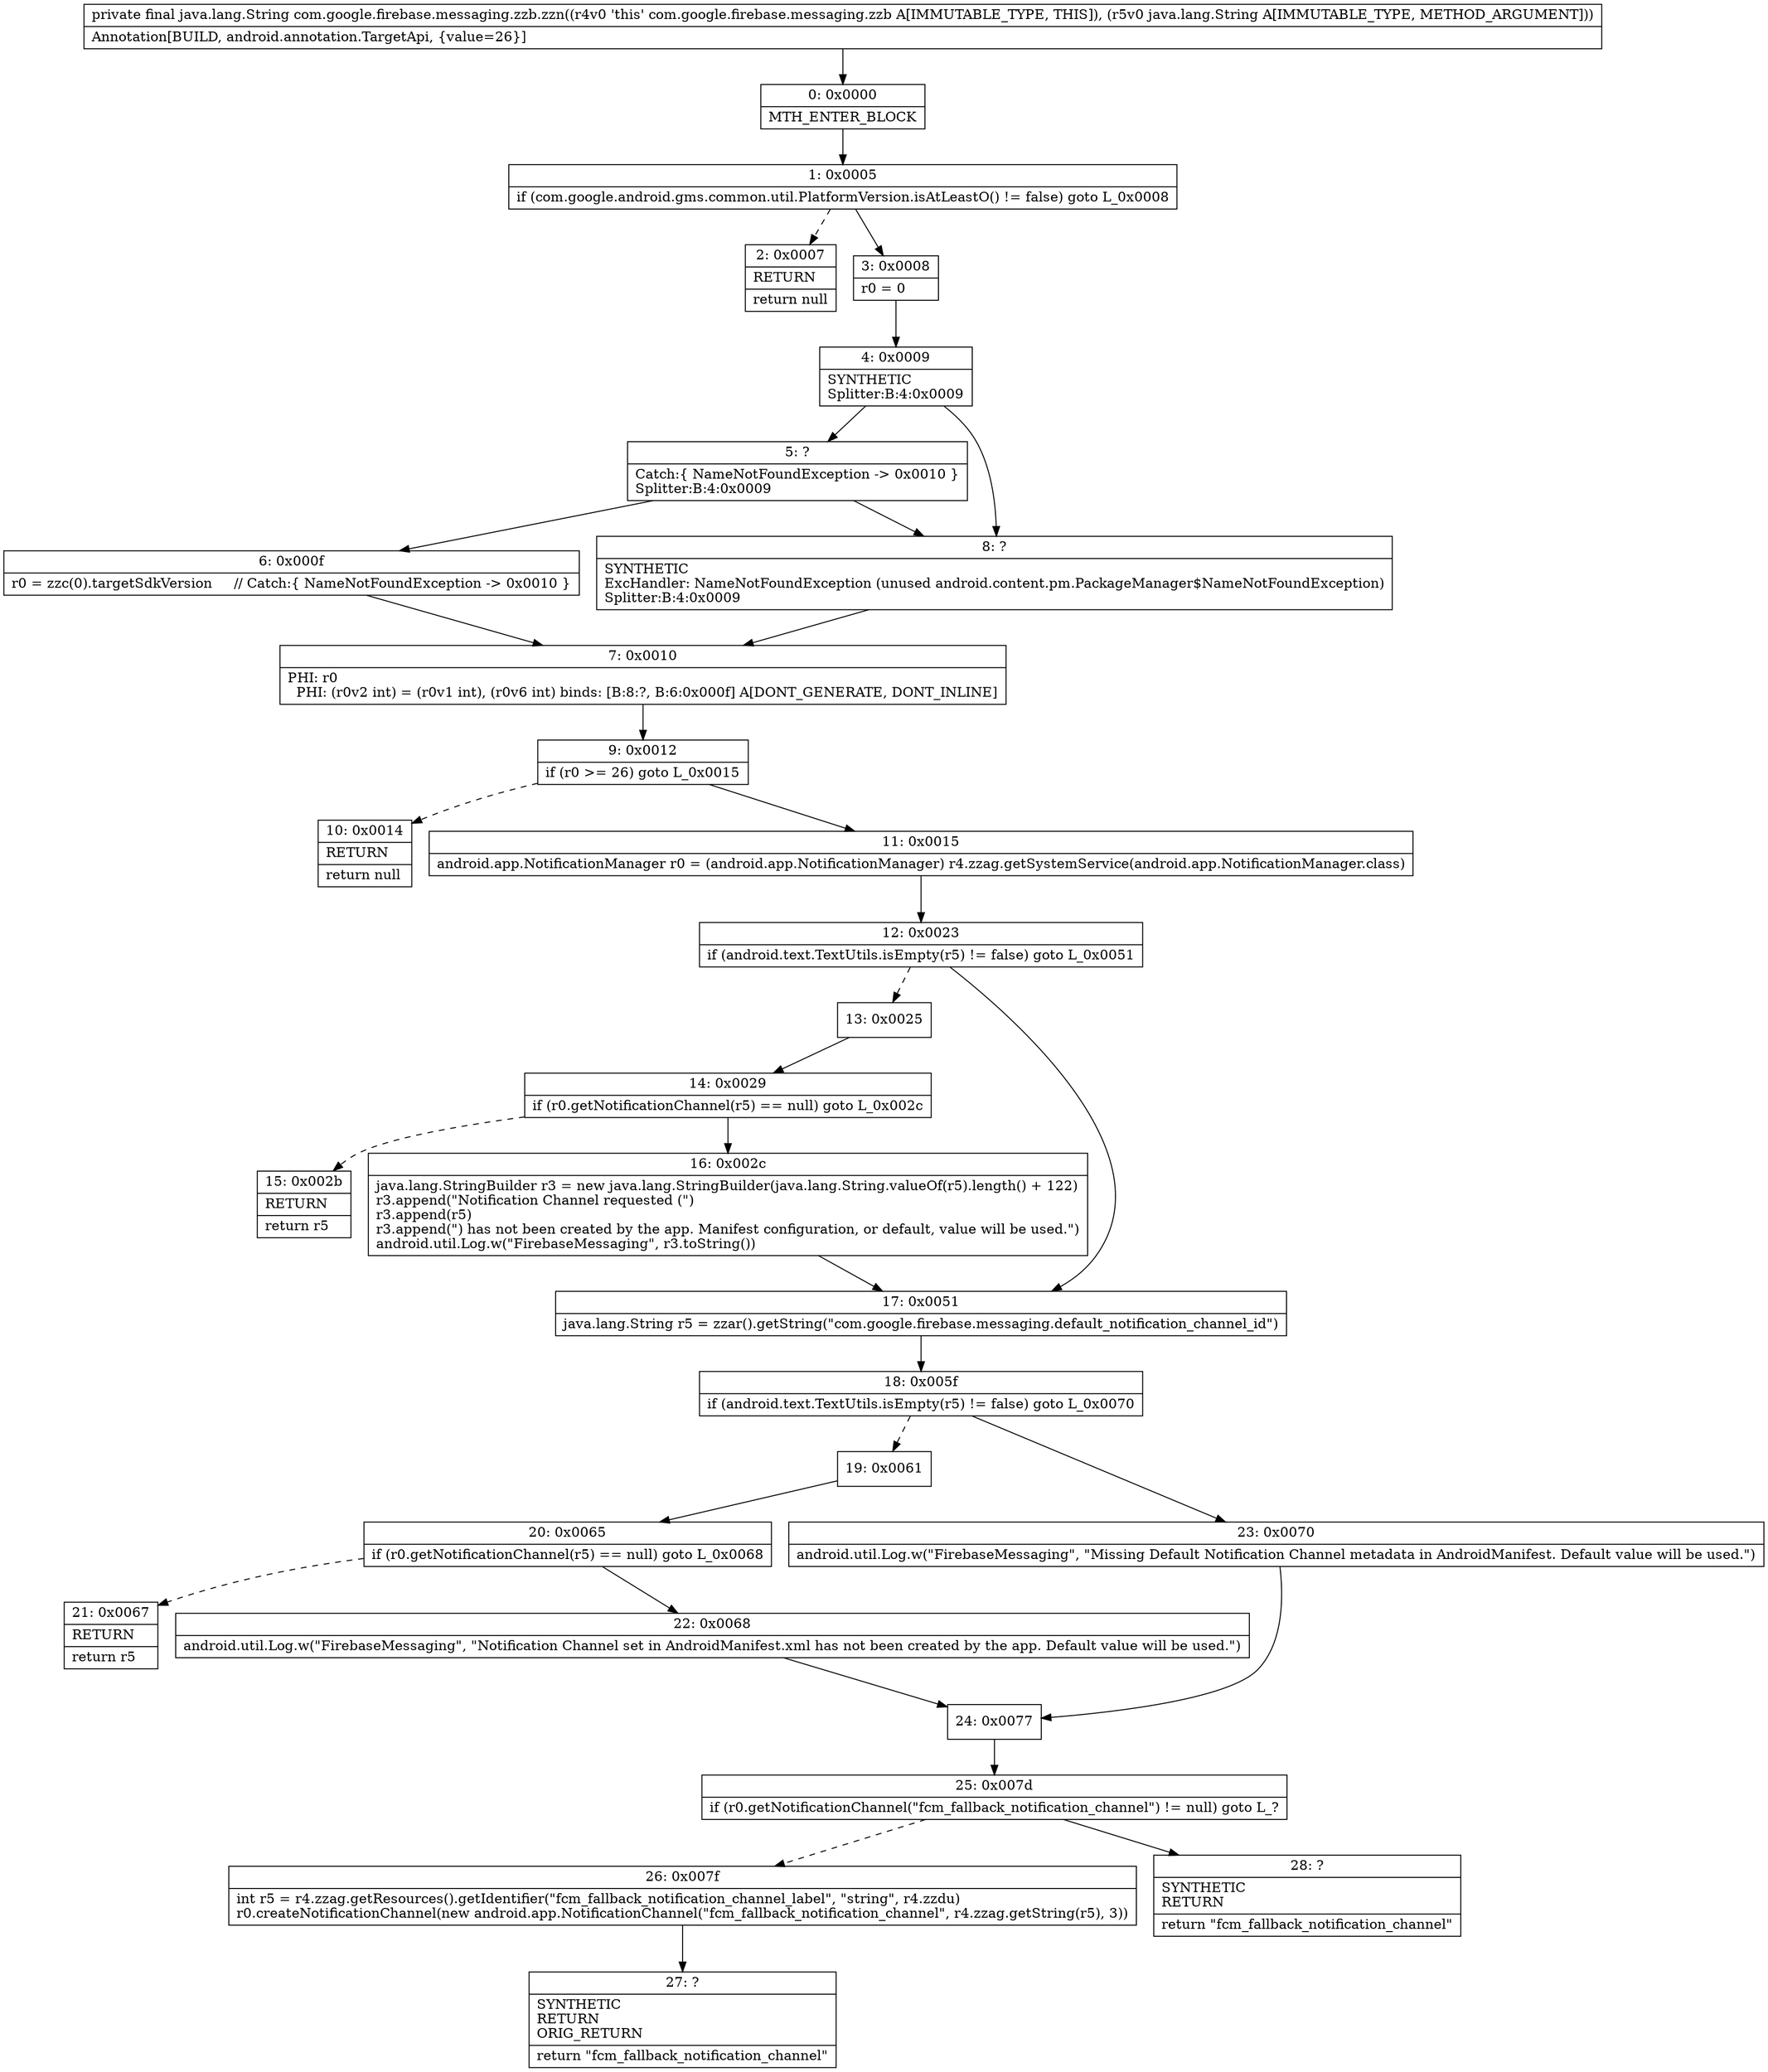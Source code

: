 digraph "CFG forcom.google.firebase.messaging.zzb.zzn(Ljava\/lang\/String;)Ljava\/lang\/String;" {
Node_0 [shape=record,label="{0\:\ 0x0000|MTH_ENTER_BLOCK\l}"];
Node_1 [shape=record,label="{1\:\ 0x0005|if (com.google.android.gms.common.util.PlatformVersion.isAtLeastO() != false) goto L_0x0008\l}"];
Node_2 [shape=record,label="{2\:\ 0x0007|RETURN\l|return null\l}"];
Node_3 [shape=record,label="{3\:\ 0x0008|r0 = 0\l}"];
Node_4 [shape=record,label="{4\:\ 0x0009|SYNTHETIC\lSplitter:B:4:0x0009\l}"];
Node_5 [shape=record,label="{5\:\ ?|Catch:\{ NameNotFoundException \-\> 0x0010 \}\lSplitter:B:4:0x0009\l}"];
Node_6 [shape=record,label="{6\:\ 0x000f|r0 = zzc(0).targetSdkVersion     \/\/ Catch:\{ NameNotFoundException \-\> 0x0010 \}\l}"];
Node_7 [shape=record,label="{7\:\ 0x0010|PHI: r0 \l  PHI: (r0v2 int) = (r0v1 int), (r0v6 int) binds: [B:8:?, B:6:0x000f] A[DONT_GENERATE, DONT_INLINE]\l}"];
Node_8 [shape=record,label="{8\:\ ?|SYNTHETIC\lExcHandler: NameNotFoundException (unused android.content.pm.PackageManager$NameNotFoundException)\lSplitter:B:4:0x0009\l}"];
Node_9 [shape=record,label="{9\:\ 0x0012|if (r0 \>= 26) goto L_0x0015\l}"];
Node_10 [shape=record,label="{10\:\ 0x0014|RETURN\l|return null\l}"];
Node_11 [shape=record,label="{11\:\ 0x0015|android.app.NotificationManager r0 = (android.app.NotificationManager) r4.zzag.getSystemService(android.app.NotificationManager.class)\l}"];
Node_12 [shape=record,label="{12\:\ 0x0023|if (android.text.TextUtils.isEmpty(r5) != false) goto L_0x0051\l}"];
Node_13 [shape=record,label="{13\:\ 0x0025}"];
Node_14 [shape=record,label="{14\:\ 0x0029|if (r0.getNotificationChannel(r5) == null) goto L_0x002c\l}"];
Node_15 [shape=record,label="{15\:\ 0x002b|RETURN\l|return r5\l}"];
Node_16 [shape=record,label="{16\:\ 0x002c|java.lang.StringBuilder r3 = new java.lang.StringBuilder(java.lang.String.valueOf(r5).length() + 122)\lr3.append(\"Notification Channel requested (\")\lr3.append(r5)\lr3.append(\") has not been created by the app. Manifest configuration, or default, value will be used.\")\landroid.util.Log.w(\"FirebaseMessaging\", r3.toString())\l}"];
Node_17 [shape=record,label="{17\:\ 0x0051|java.lang.String r5 = zzar().getString(\"com.google.firebase.messaging.default_notification_channel_id\")\l}"];
Node_18 [shape=record,label="{18\:\ 0x005f|if (android.text.TextUtils.isEmpty(r5) != false) goto L_0x0070\l}"];
Node_19 [shape=record,label="{19\:\ 0x0061}"];
Node_20 [shape=record,label="{20\:\ 0x0065|if (r0.getNotificationChannel(r5) == null) goto L_0x0068\l}"];
Node_21 [shape=record,label="{21\:\ 0x0067|RETURN\l|return r5\l}"];
Node_22 [shape=record,label="{22\:\ 0x0068|android.util.Log.w(\"FirebaseMessaging\", \"Notification Channel set in AndroidManifest.xml has not been created by the app. Default value will be used.\")\l}"];
Node_23 [shape=record,label="{23\:\ 0x0070|android.util.Log.w(\"FirebaseMessaging\", \"Missing Default Notification Channel metadata in AndroidManifest. Default value will be used.\")\l}"];
Node_24 [shape=record,label="{24\:\ 0x0077}"];
Node_25 [shape=record,label="{25\:\ 0x007d|if (r0.getNotificationChannel(\"fcm_fallback_notification_channel\") != null) goto L_?\l}"];
Node_26 [shape=record,label="{26\:\ 0x007f|int r5 = r4.zzag.getResources().getIdentifier(\"fcm_fallback_notification_channel_label\", \"string\", r4.zzdu)\lr0.createNotificationChannel(new android.app.NotificationChannel(\"fcm_fallback_notification_channel\", r4.zzag.getString(r5), 3))\l}"];
Node_27 [shape=record,label="{27\:\ ?|SYNTHETIC\lRETURN\lORIG_RETURN\l|return \"fcm_fallback_notification_channel\"\l}"];
Node_28 [shape=record,label="{28\:\ ?|SYNTHETIC\lRETURN\l|return \"fcm_fallback_notification_channel\"\l}"];
MethodNode[shape=record,label="{private final java.lang.String com.google.firebase.messaging.zzb.zzn((r4v0 'this' com.google.firebase.messaging.zzb A[IMMUTABLE_TYPE, THIS]), (r5v0 java.lang.String A[IMMUTABLE_TYPE, METHOD_ARGUMENT]))  | Annotation[BUILD, android.annotation.TargetApi, \{value=26\}]\l}"];
MethodNode -> Node_0;
Node_0 -> Node_1;
Node_1 -> Node_2[style=dashed];
Node_1 -> Node_3;
Node_3 -> Node_4;
Node_4 -> Node_5;
Node_4 -> Node_8;
Node_5 -> Node_6;
Node_5 -> Node_8;
Node_6 -> Node_7;
Node_7 -> Node_9;
Node_8 -> Node_7;
Node_9 -> Node_10[style=dashed];
Node_9 -> Node_11;
Node_11 -> Node_12;
Node_12 -> Node_13[style=dashed];
Node_12 -> Node_17;
Node_13 -> Node_14;
Node_14 -> Node_15[style=dashed];
Node_14 -> Node_16;
Node_16 -> Node_17;
Node_17 -> Node_18;
Node_18 -> Node_19[style=dashed];
Node_18 -> Node_23;
Node_19 -> Node_20;
Node_20 -> Node_21[style=dashed];
Node_20 -> Node_22;
Node_22 -> Node_24;
Node_23 -> Node_24;
Node_24 -> Node_25;
Node_25 -> Node_26[style=dashed];
Node_25 -> Node_28;
Node_26 -> Node_27;
}

